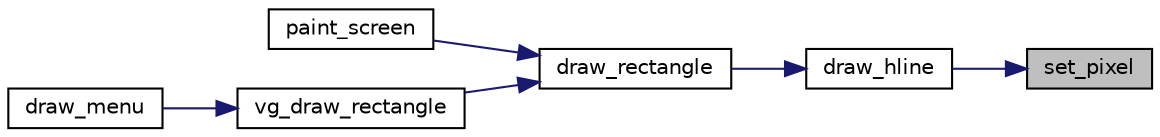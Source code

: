 digraph "set_pixel"
{
 // LATEX_PDF_SIZE
  edge [fontname="Helvetica",fontsize="10",labelfontname="Helvetica",labelfontsize="10"];
  node [fontname="Helvetica",fontsize="10",shape=record];
  rankdir="RL";
  Node1 [label="set_pixel",height=0.2,width=0.4,color="black", fillcolor="grey75", style="filled", fontcolor="black",tooltip="sets pixel into the buffer"];
  Node1 -> Node2 [dir="back",color="midnightblue",fontsize="10",style="solid",fontname="Helvetica"];
  Node2 [label="draw_hline",height=0.2,width=0.4,color="black", fillcolor="white", style="filled",URL="$group__graphics.html#gabfbedb6c93fc8eb59745694ce8e19e14",tooltip="draws horizontal line into the buffer"];
  Node2 -> Node3 [dir="back",color="midnightblue",fontsize="10",style="solid",fontname="Helvetica"];
  Node3 [label="draw_rectangle",height=0.2,width=0.4,color="black", fillcolor="white", style="filled",URL="$group__graphics.html#ga31178cc71e7af0d6045707842517b225",tooltip="draws rectangle into the buffer"];
  Node3 -> Node4 [dir="back",color="midnightblue",fontsize="10",style="solid",fontname="Helvetica"];
  Node4 [label="paint_screen",height=0.2,width=0.4,color="black", fillcolor="white", style="filled",URL="$group__graphics.html#ga1430d88a17cc33c0fb2a40dd6a4aaabc",tooltip="Paints the full screen with a given color."];
  Node3 -> Node5 [dir="back",color="midnightblue",fontsize="10",style="solid",fontname="Helvetica"];
  Node5 [label="vg_draw_rectangle",height=0.2,width=0.4,color="black", fillcolor="white", style="filled",URL="$group__graphics.html#ga99d2da2559e11200c6b40c469e9977ec",tooltip="aux function to draw rectangle into the buffer"];
  Node5 -> Node6 [dir="back",color="midnightblue",fontsize="10",style="solid",fontname="Helvetica"];
  Node6 [label="draw_menu",height=0.2,width=0.4,color="black", fillcolor="white", style="filled",URL="$group__aux__functions.html#ga8b436345808e86cfdb278061a65a0fe7",tooltip="Draws Main Menu."];
}
